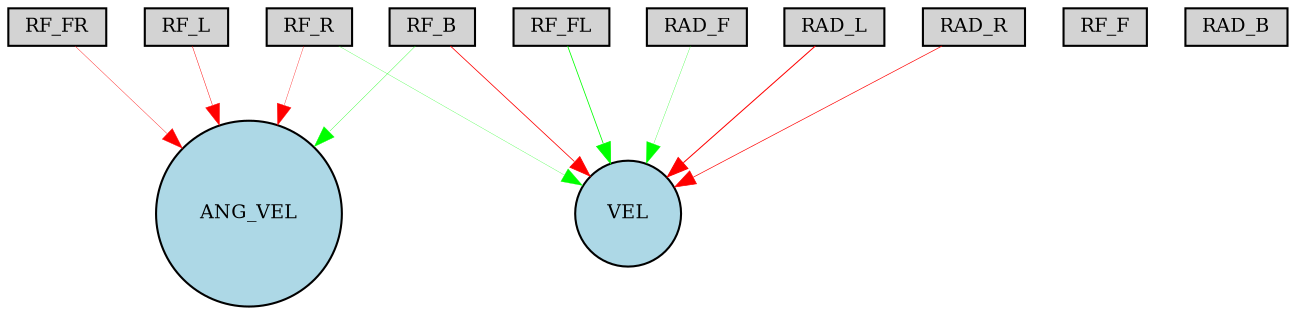 digraph {
	node [fontsize=9 height=0.2 shape=circle width=0.2]
	RF_R [fillcolor=lightgray shape=box style=filled]
	RF_FR [fillcolor=lightgray shape=box style=filled]
	RF_F [fillcolor=lightgray shape=box style=filled]
	RF_FL [fillcolor=lightgray shape=box style=filled]
	RF_L [fillcolor=lightgray shape=box style=filled]
	RF_B [fillcolor=lightgray shape=box style=filled]
	RAD_F [fillcolor=lightgray shape=box style=filled]
	RAD_L [fillcolor=lightgray shape=box style=filled]
	RAD_B [fillcolor=lightgray shape=box style=filled]
	RAD_R [fillcolor=lightgray shape=box style=filled]
	ANG_VEL [fillcolor=lightblue style=filled]
	VEL [fillcolor=lightblue style=filled]
	RF_B -> VEL [color=red penwidth=0.3771734375485566 style=solid]
	RF_FL -> VEL [color=green penwidth=0.38138032458493076 style=solid]
	RF_R -> ANG_VEL [color=red penwidth=0.16291893654689182 style=solid]
	RAD_F -> VEL [color=green penwidth=0.13740702900186702 style=solid]
	RAD_R -> VEL [color=red penwidth=0.32287744567929777 style=solid]
	RF_L -> ANG_VEL [color=red penwidth=0.22293638909462182 style=solid]
	RF_FR -> ANG_VEL [color=red penwidth=0.18351852475854025 style=solid]
	RF_R -> VEL [color=green penwidth=0.12685692736573184 style=solid]
	RAD_L -> VEL [color=red penwidth=0.486064474134524 style=solid]
	RF_B -> ANG_VEL [color=green penwidth=0.16412266134946707 style=solid]
}
